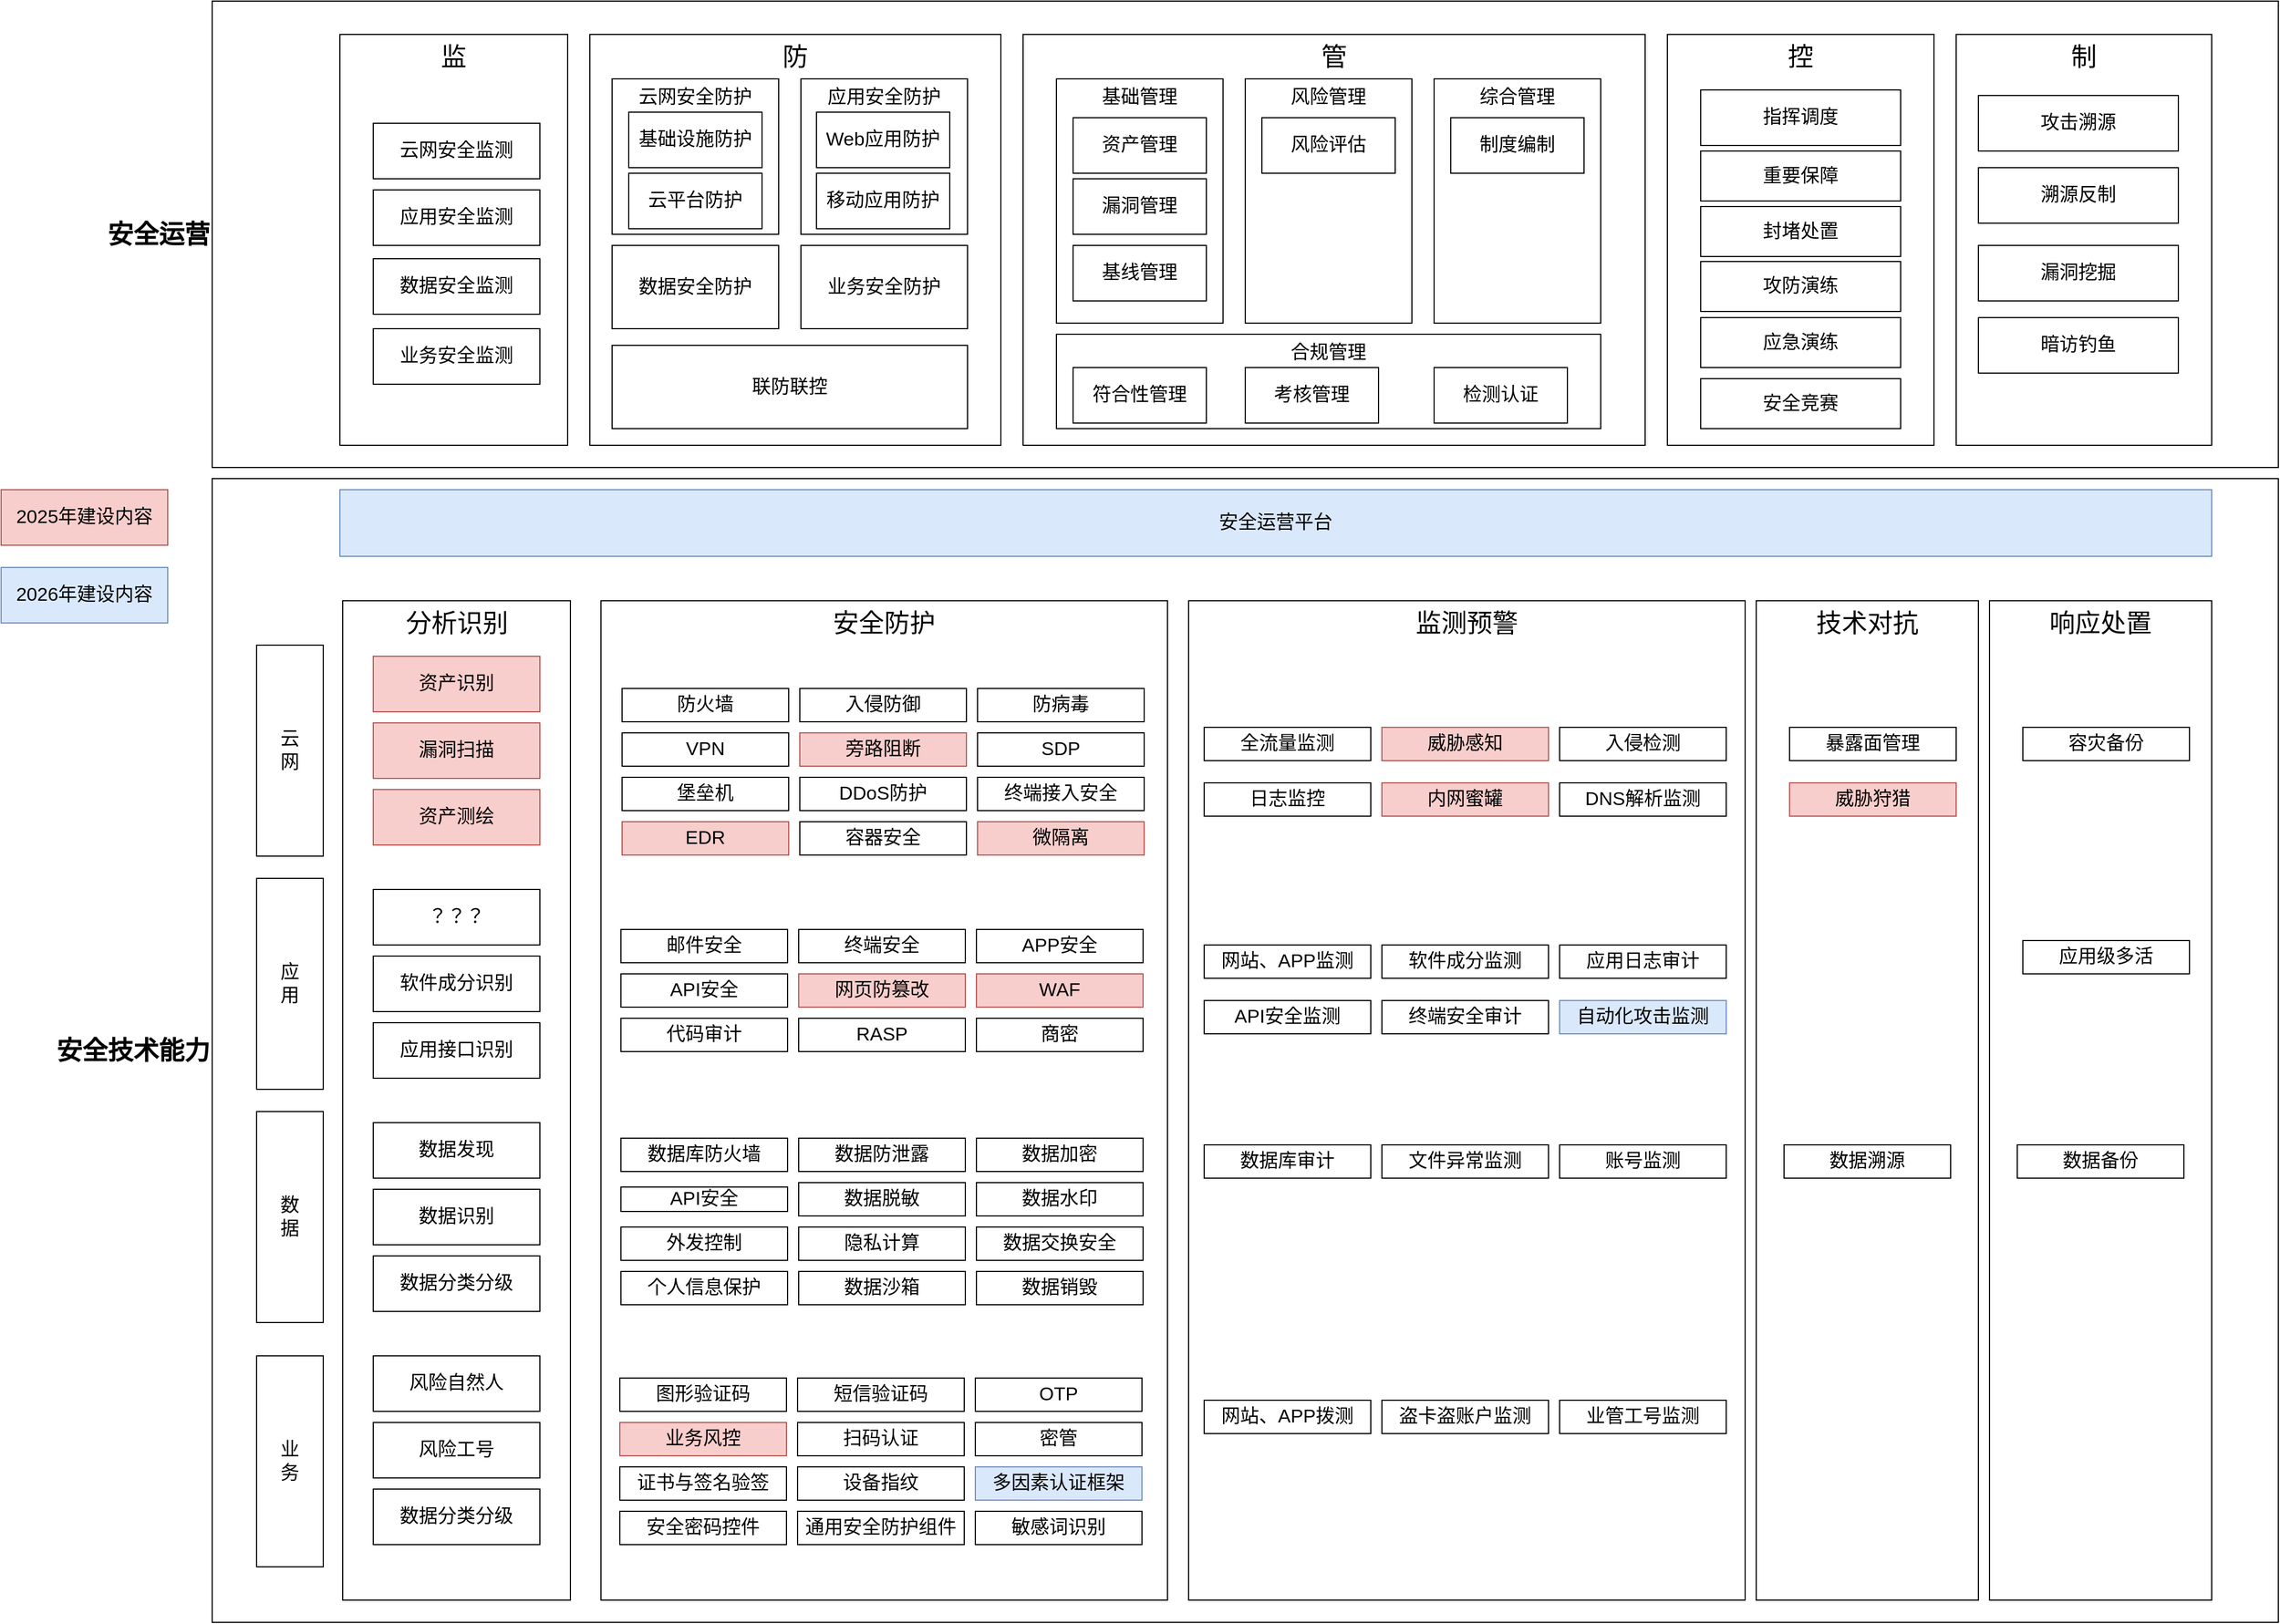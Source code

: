 <mxfile version="24.7.17" pages="2">
  <diagram name="第 1 页" id="ClOAd1XYvCxr8NZ8p0QV">
    <mxGraphModel grid="1" page="1" gridSize="10" guides="1" tooltips="1" connect="1" arrows="1" fold="1" pageScale="1" pageWidth="850" pageHeight="1100" math="0" shadow="0">
      <root>
        <mxCell id="0" />
        <mxCell id="1" parent="0" />
        <mxCell id="ONSPqAqh77pXOB1-c3SY-159" value="&lt;span style=&quot;font-size: 23px;&quot;&gt;安全技术能力&lt;/span&gt;" style="rounded=0;whiteSpace=wrap;html=1;verticalAlign=middle;fontSize=23;fontStyle=1;labelPosition=left;verticalLabelPosition=middle;align=right;" vertex="1" parent="1">
          <mxGeometry y="580" width="1860" height="1030" as="geometry" />
        </mxCell>
        <mxCell id="ONSPqAqh77pXOB1-c3SY-158" value="&lt;span style=&quot;font-size: 23px;&quot;&gt;安全运营&lt;/span&gt;" style="rounded=0;whiteSpace=wrap;html=1;verticalAlign=middle;fontSize=23;fontStyle=1;labelPosition=left;verticalLabelPosition=middle;align=right;" vertex="1" parent="1">
          <mxGeometry y="150" width="1860" height="420" as="geometry" />
        </mxCell>
        <mxCell id="ONSPqAqh77pXOB1-c3SY-1" value="&lt;span style=&quot;font-size: 23px;&quot;&gt;监&lt;/span&gt;" style="rounded=0;whiteSpace=wrap;html=1;verticalAlign=top;fontSize=23;fontStyle=0" vertex="1" parent="1">
          <mxGeometry x="115" y="180" width="205" height="370" as="geometry" />
        </mxCell>
        <mxCell id="ONSPqAqh77pXOB1-c3SY-2" value="&lt;font style=&quot;font-size: 17px;&quot;&gt;云网安全监测&lt;/font&gt;" style="rounded=0;whiteSpace=wrap;html=1;fontStyle=0" vertex="1" parent="1">
          <mxGeometry x="145" y="260" width="150" height="50" as="geometry" />
        </mxCell>
        <mxCell id="ONSPqAqh77pXOB1-c3SY-3" value="&lt;font style=&quot;font-size: 17px;&quot;&gt;应用安全监测&lt;/font&gt;" style="rounded=0;whiteSpace=wrap;html=1;fontStyle=0" vertex="1" parent="1">
          <mxGeometry x="145" y="320" width="150" height="50" as="geometry" />
        </mxCell>
        <mxCell id="ONSPqAqh77pXOB1-c3SY-4" value="&lt;font style=&quot;font-size: 17px;&quot;&gt;数据安全监测&lt;/font&gt;" style="rounded=0;whiteSpace=wrap;html=1;fontStyle=0" vertex="1" parent="1">
          <mxGeometry x="145" y="382" width="150" height="50" as="geometry" />
        </mxCell>
        <mxCell id="ONSPqAqh77pXOB1-c3SY-5" value="&lt;font style=&quot;font-size: 17px;&quot;&gt;业务安全监测&lt;/font&gt;" style="rounded=0;whiteSpace=wrap;html=1;fontStyle=0" vertex="1" parent="1">
          <mxGeometry x="145" y="445" width="150" height="50" as="geometry" />
        </mxCell>
        <mxCell id="ONSPqAqh77pXOB1-c3SY-6" value="&lt;span style=&quot;font-size: 23px;&quot;&gt;防&lt;/span&gt;" style="rounded=0;whiteSpace=wrap;html=1;verticalAlign=top;fontSize=23;fontStyle=0" vertex="1" parent="1">
          <mxGeometry x="340" y="180" width="370" height="370" as="geometry" />
        </mxCell>
        <mxCell id="ONSPqAqh77pXOB1-c3SY-7" value="云网安全防护" style="rounded=0;whiteSpace=wrap;html=1;verticalAlign=top;fontSize=17;" vertex="1" parent="1">
          <mxGeometry x="360" y="220" width="150" height="140" as="geometry" />
        </mxCell>
        <mxCell id="ONSPqAqh77pXOB1-c3SY-8" value="应用安全防护" style="rounded=0;whiteSpace=wrap;html=1;verticalAlign=top;fontSize=17;" vertex="1" parent="1">
          <mxGeometry x="530" y="220" width="150" height="140" as="geometry" />
        </mxCell>
        <mxCell id="ONSPqAqh77pXOB1-c3SY-9" value="数据安全防护" style="rounded=0;whiteSpace=wrap;html=1;fontSize=17;" vertex="1" parent="1">
          <mxGeometry x="360" y="370" width="150" height="75" as="geometry" />
        </mxCell>
        <mxCell id="ONSPqAqh77pXOB1-c3SY-10" value="业务安全防护" style="rounded=0;whiteSpace=wrap;html=1;fontSize=17;" vertex="1" parent="1">
          <mxGeometry x="530" y="370" width="150" height="75" as="geometry" />
        </mxCell>
        <mxCell id="ONSPqAqh77pXOB1-c3SY-11" value="联防联控" style="rounded=0;whiteSpace=wrap;html=1;fontSize=17;" vertex="1" parent="1">
          <mxGeometry x="360" y="460" width="320" height="75" as="geometry" />
        </mxCell>
        <mxCell id="ONSPqAqh77pXOB1-c3SY-12" value="&lt;span style=&quot;font-size: 23px;&quot;&gt;管&lt;/span&gt;" style="rounded=0;whiteSpace=wrap;html=1;verticalAlign=top;fontSize=23;fontStyle=0" vertex="1" parent="1">
          <mxGeometry x="730" y="180" width="560" height="370" as="geometry" />
        </mxCell>
        <mxCell id="ONSPqAqh77pXOB1-c3SY-13" value="基础管理" style="rounded=0;whiteSpace=wrap;html=1;verticalAlign=top;fontSize=17;" vertex="1" parent="1">
          <mxGeometry x="760" y="220" width="150" height="220" as="geometry" />
        </mxCell>
        <mxCell id="ONSPqAqh77pXOB1-c3SY-14" value="风险管理" style="rounded=0;whiteSpace=wrap;html=1;verticalAlign=top;fontSize=17;" vertex="1" parent="1">
          <mxGeometry x="930" y="220" width="150" height="220" as="geometry" />
        </mxCell>
        <mxCell id="ONSPqAqh77pXOB1-c3SY-15" value="综合管理" style="rounded=0;whiteSpace=wrap;html=1;verticalAlign=top;fontSize=17;" vertex="1" parent="1">
          <mxGeometry x="1100" y="220" width="150" height="220" as="geometry" />
        </mxCell>
        <mxCell id="ONSPqAqh77pXOB1-c3SY-16" value="合规管理" style="rounded=0;whiteSpace=wrap;html=1;fontSize=17;verticalAlign=top;" vertex="1" parent="1">
          <mxGeometry x="760" y="450" width="490" height="85" as="geometry" />
        </mxCell>
        <mxCell id="ONSPqAqh77pXOB1-c3SY-17" value="&lt;span style=&quot;font-size: 23px;&quot;&gt;控&lt;/span&gt;" style="rounded=0;whiteSpace=wrap;html=1;verticalAlign=top;fontSize=23;fontStyle=0" vertex="1" parent="1">
          <mxGeometry x="1310" y="180" width="240" height="370" as="geometry" />
        </mxCell>
        <mxCell id="ONSPqAqh77pXOB1-c3SY-18" value="&lt;span style=&quot;font-size: 23px;&quot;&gt;制&lt;/span&gt;" style="rounded=0;whiteSpace=wrap;html=1;verticalAlign=top;fontSize=23;fontStyle=0" vertex="1" parent="1">
          <mxGeometry x="1570" y="180" width="230" height="370" as="geometry" />
        </mxCell>
        <mxCell id="ONSPqAqh77pXOB1-c3SY-19" value="指挥调度" style="rounded=0;whiteSpace=wrap;html=1;fontSize=17;" vertex="1" parent="1">
          <mxGeometry x="1340" y="230" width="180" height="50" as="geometry" />
        </mxCell>
        <mxCell id="ONSPqAqh77pXOB1-c3SY-21" value="重要保障" style="rounded=0;whiteSpace=wrap;html=1;fontSize=17;" vertex="1" parent="1">
          <mxGeometry x="1340" y="285" width="180" height="45" as="geometry" />
        </mxCell>
        <mxCell id="ONSPqAqh77pXOB1-c3SY-22" value="封堵处置" style="rounded=0;whiteSpace=wrap;html=1;fontSize=17;" vertex="1" parent="1">
          <mxGeometry x="1340" y="335" width="180" height="45" as="geometry" />
        </mxCell>
        <mxCell id="ONSPqAqh77pXOB1-c3SY-23" value="攻防演练" style="rounded=0;whiteSpace=wrap;html=1;fontSize=17;" vertex="1" parent="1">
          <mxGeometry x="1340" y="384.5" width="180" height="45" as="geometry" />
        </mxCell>
        <mxCell id="ONSPqAqh77pXOB1-c3SY-24" value="应急演练" style="rounded=0;whiteSpace=wrap;html=1;fontSize=17;" vertex="1" parent="1">
          <mxGeometry x="1340" y="435" width="180" height="45" as="geometry" />
        </mxCell>
        <mxCell id="ONSPqAqh77pXOB1-c3SY-25" value="安全竞赛" style="rounded=0;whiteSpace=wrap;html=1;fontSize=17;" vertex="1" parent="1">
          <mxGeometry x="1340" y="490" width="180" height="45" as="geometry" />
        </mxCell>
        <mxCell id="ONSPqAqh77pXOB1-c3SY-26" value="攻击溯源" style="rounded=0;whiteSpace=wrap;html=1;fontSize=17;" vertex="1" parent="1">
          <mxGeometry x="1590" y="235" width="180" height="50" as="geometry" />
        </mxCell>
        <mxCell id="ONSPqAqh77pXOB1-c3SY-27" value="溯源反制" style="rounded=0;whiteSpace=wrap;html=1;fontSize=17;" vertex="1" parent="1">
          <mxGeometry x="1590" y="300" width="180" height="50" as="geometry" />
        </mxCell>
        <mxCell id="ONSPqAqh77pXOB1-c3SY-28" value="漏洞挖掘" style="rounded=0;whiteSpace=wrap;html=1;fontSize=17;" vertex="1" parent="1">
          <mxGeometry x="1590" y="370" width="180" height="50" as="geometry" />
        </mxCell>
        <mxCell id="ONSPqAqh77pXOB1-c3SY-29" value="暗访钓鱼" style="rounded=0;whiteSpace=wrap;html=1;fontSize=17;" vertex="1" parent="1">
          <mxGeometry x="1590" y="435" width="180" height="50" as="geometry" />
        </mxCell>
        <mxCell id="ONSPqAqh77pXOB1-c3SY-30" value="安全运营平台" style="rounded=0;whiteSpace=wrap;html=1;fontSize=17;fillColor=#dae8fc;strokeColor=#6c8ebf;" vertex="1" parent="1">
          <mxGeometry x="115" y="590" width="1685" height="60" as="geometry" />
        </mxCell>
        <mxCell id="ONSPqAqh77pXOB1-c3SY-31" value="&lt;span style=&quot;font-size: 23px;&quot;&gt;分析识别&lt;/span&gt;" style="rounded=0;whiteSpace=wrap;html=1;verticalAlign=top;fontSize=23;fontStyle=0" vertex="1" parent="1">
          <mxGeometry x="117.5" y="690" width="205" height="900" as="geometry" />
        </mxCell>
        <mxCell id="ONSPqAqh77pXOB1-c3SY-32" value="&lt;font style=&quot;font-size: 17px;&quot;&gt;资产识别&lt;/font&gt;" style="rounded=0;whiteSpace=wrap;html=1;fontStyle=0;fillColor=#f8cecc;strokeColor=#b85450;" vertex="1" parent="1">
          <mxGeometry x="145" y="740" width="150" height="50" as="geometry" />
        </mxCell>
        <mxCell id="ONSPqAqh77pXOB1-c3SY-33" value="&lt;font style=&quot;font-size: 17px;&quot;&gt;漏洞扫描&lt;/font&gt;" style="rounded=0;whiteSpace=wrap;html=1;fontStyle=0;fillColor=#f8cecc;strokeColor=#b85450;" vertex="1" parent="1">
          <mxGeometry x="145" y="800" width="150" height="50" as="geometry" />
        </mxCell>
        <mxCell id="ONSPqAqh77pXOB1-c3SY-34" value="&lt;font style=&quot;font-size: 17px;&quot;&gt;资产测绘&lt;/font&gt;" style="rounded=0;whiteSpace=wrap;html=1;fontStyle=0;fillColor=#f8cecc;strokeColor=#b85450;" vertex="1" parent="1">
          <mxGeometry x="145" y="860" width="150" height="50" as="geometry" />
        </mxCell>
        <mxCell id="ONSPqAqh77pXOB1-c3SY-35" value="&lt;font style=&quot;font-size: 17px;&quot;&gt;？？？&lt;/font&gt;" style="rounded=0;whiteSpace=wrap;html=1;fontStyle=0" vertex="1" parent="1">
          <mxGeometry x="145" y="950" width="150" height="50" as="geometry" />
        </mxCell>
        <mxCell id="ONSPqAqh77pXOB1-c3SY-36" value="&lt;font style=&quot;font-size: 17px;&quot;&gt;软件成分识别&lt;/font&gt;" style="rounded=0;whiteSpace=wrap;html=1;fontStyle=0" vertex="1" parent="1">
          <mxGeometry x="145" y="1010" width="150" height="50" as="geometry" />
        </mxCell>
        <mxCell id="ONSPqAqh77pXOB1-c3SY-37" value="&lt;font style=&quot;font-size: 17px;&quot;&gt;应用接口识别&lt;/font&gt;" style="rounded=0;whiteSpace=wrap;html=1;fontStyle=0" vertex="1" parent="1">
          <mxGeometry x="145" y="1070" width="150" height="50" as="geometry" />
        </mxCell>
        <mxCell id="ONSPqAqh77pXOB1-c3SY-38" value="&lt;font style=&quot;font-size: 17px;&quot;&gt;数据发现&lt;/font&gt;" style="rounded=0;whiteSpace=wrap;html=1;fontStyle=0" vertex="1" parent="1">
          <mxGeometry x="145" y="1160" width="150" height="50" as="geometry" />
        </mxCell>
        <mxCell id="ONSPqAqh77pXOB1-c3SY-39" value="&lt;font style=&quot;font-size: 17px;&quot;&gt;数据识别&lt;/font&gt;" style="rounded=0;whiteSpace=wrap;html=1;fontStyle=0" vertex="1" parent="1">
          <mxGeometry x="145" y="1220" width="150" height="50" as="geometry" />
        </mxCell>
        <mxCell id="ONSPqAqh77pXOB1-c3SY-40" value="&lt;font style=&quot;font-size: 17px;&quot;&gt;数据分类分级&lt;/font&gt;" style="rounded=0;whiteSpace=wrap;html=1;fontStyle=0" vertex="1" parent="1">
          <mxGeometry x="145" y="1280" width="150" height="50" as="geometry" />
        </mxCell>
        <mxCell id="ONSPqAqh77pXOB1-c3SY-41" value="&lt;font style=&quot;font-size: 17px;&quot;&gt;风险自然人&lt;/font&gt;" style="rounded=0;whiteSpace=wrap;html=1;fontStyle=0" vertex="1" parent="1">
          <mxGeometry x="145" y="1370" width="150" height="50" as="geometry" />
        </mxCell>
        <mxCell id="ONSPqAqh77pXOB1-c3SY-42" value="&lt;font style=&quot;font-size: 17px;&quot;&gt;风险工号&lt;/font&gt;" style="rounded=0;whiteSpace=wrap;html=1;fontStyle=0" vertex="1" parent="1">
          <mxGeometry x="145" y="1430" width="150" height="50" as="geometry" />
        </mxCell>
        <mxCell id="ONSPqAqh77pXOB1-c3SY-43" value="&lt;font style=&quot;font-size: 17px;&quot;&gt;数据分类分级&lt;/font&gt;" style="rounded=0;whiteSpace=wrap;html=1;fontStyle=0" vertex="1" parent="1">
          <mxGeometry x="145" y="1490" width="150" height="50" as="geometry" />
        </mxCell>
        <mxCell id="ONSPqAqh77pXOB1-c3SY-44" value="业&lt;div style=&quot;font-size: 17px;&quot;&gt;务&lt;/div&gt;" style="rounded=0;whiteSpace=wrap;html=1;horizontal=1;fontSize=17;" vertex="1" parent="1">
          <mxGeometry x="40" y="1370" width="60" height="190" as="geometry" />
        </mxCell>
        <mxCell id="ONSPqAqh77pXOB1-c3SY-46" value="数&lt;div&gt;据&lt;/div&gt;" style="rounded=0;whiteSpace=wrap;html=1;horizontal=1;fontSize=17;" vertex="1" parent="1">
          <mxGeometry x="40" y="1150" width="60" height="190" as="geometry" />
        </mxCell>
        <mxCell id="ONSPqAqh77pXOB1-c3SY-47" value="应&lt;div&gt;用&lt;/div&gt;" style="rounded=0;whiteSpace=wrap;html=1;horizontal=1;fontSize=17;" vertex="1" parent="1">
          <mxGeometry x="40" y="940" width="60" height="190" as="geometry" />
        </mxCell>
        <mxCell id="ONSPqAqh77pXOB1-c3SY-48" value="云&lt;div&gt;网&lt;/div&gt;" style="rounded=0;whiteSpace=wrap;html=1;horizontal=1;fontSize=17;" vertex="1" parent="1">
          <mxGeometry x="40" y="730" width="60" height="190" as="geometry" />
        </mxCell>
        <mxCell id="ONSPqAqh77pXOB1-c3SY-49" value="&lt;span style=&quot;font-size: 23px;&quot;&gt;安全防护&lt;/span&gt;" style="rounded=0;whiteSpace=wrap;html=1;verticalAlign=top;fontSize=23;fontStyle=0" vertex="1" parent="1">
          <mxGeometry x="350" y="690" width="510" height="900" as="geometry" />
        </mxCell>
        <mxCell id="ONSPqAqh77pXOB1-c3SY-51" value="&lt;font style=&quot;font-size: 17px;&quot;&gt;防火墙&lt;/font&gt;" style="rounded=0;whiteSpace=wrap;html=1;fontStyle=0" vertex="1" parent="1">
          <mxGeometry x="369" y="769" width="150" height="30" as="geometry" />
        </mxCell>
        <mxCell id="ONSPqAqh77pXOB1-c3SY-52" value="&lt;font style=&quot;font-size: 17px;&quot;&gt;入侵防御&lt;/font&gt;" style="rounded=0;whiteSpace=wrap;html=1;fontStyle=0" vertex="1" parent="1">
          <mxGeometry x="529" y="769" width="150" height="30" as="geometry" />
        </mxCell>
        <mxCell id="ONSPqAqh77pXOB1-c3SY-53" value="&lt;span style=&quot;font-size: 17px;&quot;&gt;防病毒&lt;/span&gt;" style="rounded=0;whiteSpace=wrap;html=1;fontStyle=0" vertex="1" parent="1">
          <mxGeometry x="689" y="769" width="150" height="30" as="geometry" />
        </mxCell>
        <mxCell id="ONSPqAqh77pXOB1-c3SY-54" value="&lt;font style=&quot;font-size: 17px;&quot;&gt;VPN&lt;/font&gt;" style="rounded=0;whiteSpace=wrap;html=1;fontStyle=0" vertex="1" parent="1">
          <mxGeometry x="369" y="809" width="150" height="30" as="geometry" />
        </mxCell>
        <mxCell id="ONSPqAqh77pXOB1-c3SY-55" value="&lt;font style=&quot;font-size: 17px;&quot;&gt;旁路阻断&lt;/font&gt;" style="rounded=0;whiteSpace=wrap;html=1;fontStyle=0;fillColor=#f8cecc;strokeColor=#b85450;" vertex="1" parent="1">
          <mxGeometry x="529" y="809" width="150" height="30" as="geometry" />
        </mxCell>
        <mxCell id="ONSPqAqh77pXOB1-c3SY-56" value="&lt;font style=&quot;font-size: 17px;&quot;&gt;SDP&lt;/font&gt;" style="rounded=0;whiteSpace=wrap;html=1;fontStyle=0" vertex="1" parent="1">
          <mxGeometry x="689" y="809" width="150" height="30" as="geometry" />
        </mxCell>
        <mxCell id="ONSPqAqh77pXOB1-c3SY-57" value="&lt;font style=&quot;font-size: 17px;&quot;&gt;堡垒机&lt;/font&gt;" style="rounded=0;whiteSpace=wrap;html=1;fontStyle=0" vertex="1" parent="1">
          <mxGeometry x="369" y="849" width="150" height="30" as="geometry" />
        </mxCell>
        <mxCell id="ONSPqAqh77pXOB1-c3SY-58" value="&lt;font style=&quot;font-size: 17px;&quot;&gt;DDoS防护&lt;/font&gt;" style="rounded=0;whiteSpace=wrap;html=1;fontStyle=0" vertex="1" parent="1">
          <mxGeometry x="529" y="849" width="150" height="30" as="geometry" />
        </mxCell>
        <mxCell id="ONSPqAqh77pXOB1-c3SY-59" value="&lt;span style=&quot;font-size: 17px;&quot;&gt;终端接入安全&lt;/span&gt;" style="rounded=0;whiteSpace=wrap;html=1;fontStyle=0" vertex="1" parent="1">
          <mxGeometry x="689" y="849" width="150" height="30" as="geometry" />
        </mxCell>
        <mxCell id="ONSPqAqh77pXOB1-c3SY-60" value="&lt;font style=&quot;font-size: 17px;&quot;&gt;EDR&lt;/font&gt;" style="rounded=0;whiteSpace=wrap;html=1;fontStyle=0;fillColor=#f8cecc;strokeColor=#b85450;" vertex="1" parent="1">
          <mxGeometry x="369" y="889" width="150" height="30" as="geometry" />
        </mxCell>
        <mxCell id="ONSPqAqh77pXOB1-c3SY-61" value="&lt;font style=&quot;font-size: 17px;&quot;&gt;容器安全&lt;/font&gt;" style="rounded=0;whiteSpace=wrap;html=1;fontStyle=0" vertex="1" parent="1">
          <mxGeometry x="529" y="889" width="150" height="30" as="geometry" />
        </mxCell>
        <mxCell id="ONSPqAqh77pXOB1-c3SY-62" value="&lt;font style=&quot;font-size: 17px;&quot;&gt;微隔离&lt;/font&gt;" style="rounded=0;whiteSpace=wrap;html=1;fontStyle=0;fillColor=#f8cecc;strokeColor=#b85450;" vertex="1" parent="1">
          <mxGeometry x="689" y="889" width="150" height="30" as="geometry" />
        </mxCell>
        <mxCell id="ONSPqAqh77pXOB1-c3SY-64" value="&lt;font style=&quot;font-size: 17px;&quot;&gt;邮件安全&lt;/font&gt;" style="rounded=0;whiteSpace=wrap;html=1;fontStyle=0" vertex="1" parent="1">
          <mxGeometry x="368" y="986" width="150" height="30" as="geometry" />
        </mxCell>
        <mxCell id="ONSPqAqh77pXOB1-c3SY-65" value="&lt;font style=&quot;font-size: 17px;&quot;&gt;终端安全&lt;/font&gt;" style="rounded=0;whiteSpace=wrap;html=1;fontStyle=0" vertex="1" parent="1">
          <mxGeometry x="528" y="986" width="150" height="30" as="geometry" />
        </mxCell>
        <mxCell id="ONSPqAqh77pXOB1-c3SY-66" value="&lt;font style=&quot;font-size: 17px;&quot;&gt;APP安全&lt;/font&gt;" style="rounded=0;whiteSpace=wrap;html=1;fontStyle=0" vertex="1" parent="1">
          <mxGeometry x="688" y="986" width="150" height="30" as="geometry" />
        </mxCell>
        <mxCell id="ONSPqAqh77pXOB1-c3SY-67" value="&lt;font style=&quot;font-size: 17px;&quot;&gt;API安全&lt;/font&gt;" style="rounded=0;whiteSpace=wrap;html=1;fontStyle=0" vertex="1" parent="1">
          <mxGeometry x="368" y="1026" width="150" height="30" as="geometry" />
        </mxCell>
        <mxCell id="ONSPqAqh77pXOB1-c3SY-68" value="&lt;font style=&quot;font-size: 17px;&quot;&gt;网页防篡改&lt;/font&gt;" style="rounded=0;whiteSpace=wrap;html=1;fontStyle=0;fillColor=#f8cecc;strokeColor=#b85450;" vertex="1" parent="1">
          <mxGeometry x="528" y="1026" width="150" height="30" as="geometry" />
        </mxCell>
        <mxCell id="ONSPqAqh77pXOB1-c3SY-69" value="&lt;font style=&quot;font-size: 17px;&quot;&gt;WAF&lt;/font&gt;" style="rounded=0;whiteSpace=wrap;html=1;fontStyle=0;fillColor=#f8cecc;strokeColor=#b85450;" vertex="1" parent="1">
          <mxGeometry x="688" y="1026" width="150" height="30" as="geometry" />
        </mxCell>
        <mxCell id="ONSPqAqh77pXOB1-c3SY-70" value="&lt;font style=&quot;font-size: 17px;&quot;&gt;代码审计&lt;/font&gt;" style="rounded=0;whiteSpace=wrap;html=1;fontStyle=0" vertex="1" parent="1">
          <mxGeometry x="368" y="1066" width="150" height="30" as="geometry" />
        </mxCell>
        <mxCell id="ONSPqAqh77pXOB1-c3SY-71" value="&lt;font style=&quot;font-size: 17px;&quot;&gt;RASP&lt;/font&gt;" style="rounded=0;whiteSpace=wrap;html=1;fontStyle=0" vertex="1" parent="1">
          <mxGeometry x="528" y="1066" width="150" height="30" as="geometry" />
        </mxCell>
        <mxCell id="ONSPqAqh77pXOB1-c3SY-72" value="&lt;font style=&quot;font-size: 17px;&quot;&gt;商密&lt;/font&gt;" style="rounded=0;whiteSpace=wrap;html=1;fontStyle=0" vertex="1" parent="1">
          <mxGeometry x="688" y="1066" width="150" height="30" as="geometry" />
        </mxCell>
        <mxCell id="ONSPqAqh77pXOB1-c3SY-76" value="&lt;font style=&quot;font-size: 17px;&quot;&gt;数据库防火墙&lt;/font&gt;" style="rounded=0;whiteSpace=wrap;html=1;fontStyle=0" vertex="1" parent="1">
          <mxGeometry x="368" y="1174" width="150" height="30" as="geometry" />
        </mxCell>
        <mxCell id="ONSPqAqh77pXOB1-c3SY-77" value="&lt;span style=&quot;font-size: 17px;&quot;&gt;数据防泄露&lt;/span&gt;" style="rounded=0;whiteSpace=wrap;html=1;fontStyle=0" vertex="1" parent="1">
          <mxGeometry x="528" y="1174" width="150" height="30" as="geometry" />
        </mxCell>
        <mxCell id="ONSPqAqh77pXOB1-c3SY-78" value="&lt;font style=&quot;font-size: 17px;&quot;&gt;数据加密&lt;/font&gt;" style="rounded=0;whiteSpace=wrap;html=1;fontStyle=0" vertex="1" parent="1">
          <mxGeometry x="688" y="1174" width="150" height="30" as="geometry" />
        </mxCell>
        <mxCell id="ONSPqAqh77pXOB1-c3SY-79" value="&lt;font style=&quot;font-size: 17px;&quot;&gt;API安全&lt;/font&gt;" style="rounded=0;whiteSpace=wrap;html=1;fontStyle=0" vertex="1" parent="1">
          <mxGeometry x="368" y="1218" width="150" height="22" as="geometry" />
        </mxCell>
        <mxCell id="ONSPqAqh77pXOB1-c3SY-80" value="&lt;font style=&quot;font-size: 17px;&quot;&gt;数据脱敏&lt;/font&gt;" style="rounded=0;whiteSpace=wrap;html=1;fontStyle=0" vertex="1" parent="1">
          <mxGeometry x="528" y="1214" width="150" height="30" as="geometry" />
        </mxCell>
        <mxCell id="ONSPqAqh77pXOB1-c3SY-81" value="&lt;font style=&quot;font-size: 17px;&quot;&gt;数据水印&lt;/font&gt;" style="rounded=0;whiteSpace=wrap;html=1;fontStyle=0" vertex="1" parent="1">
          <mxGeometry x="688" y="1214" width="150" height="30" as="geometry" />
        </mxCell>
        <mxCell id="ONSPqAqh77pXOB1-c3SY-82" value="&lt;font style=&quot;font-size: 17px;&quot;&gt;外发控制&lt;/font&gt;" style="rounded=0;whiteSpace=wrap;html=1;fontStyle=0" vertex="1" parent="1">
          <mxGeometry x="368" y="1254" width="150" height="30" as="geometry" />
        </mxCell>
        <mxCell id="ONSPqAqh77pXOB1-c3SY-83" value="&lt;span style=&quot;font-size: 17px;&quot;&gt;隐私计算&lt;/span&gt;" style="rounded=0;whiteSpace=wrap;html=1;fontStyle=0" vertex="1" parent="1">
          <mxGeometry x="528" y="1254" width="150" height="30" as="geometry" />
        </mxCell>
        <mxCell id="ONSPqAqh77pXOB1-c3SY-84" value="&lt;font style=&quot;font-size: 17px;&quot;&gt;数据交换安全&lt;/font&gt;" style="rounded=0;whiteSpace=wrap;html=1;fontStyle=0" vertex="1" parent="1">
          <mxGeometry x="688" y="1254" width="150" height="30" as="geometry" />
        </mxCell>
        <mxCell id="ONSPqAqh77pXOB1-c3SY-85" value="&lt;font style=&quot;font-size: 17px;&quot;&gt;个人信息保护&lt;/font&gt;" style="rounded=0;whiteSpace=wrap;html=1;fontStyle=0" vertex="1" parent="1">
          <mxGeometry x="368" y="1294" width="150" height="30" as="geometry" />
        </mxCell>
        <mxCell id="ONSPqAqh77pXOB1-c3SY-86" value="&lt;font style=&quot;font-size: 17px;&quot;&gt;数据沙箱&lt;/font&gt;" style="rounded=0;whiteSpace=wrap;html=1;fontStyle=0" vertex="1" parent="1">
          <mxGeometry x="528" y="1294" width="150" height="30" as="geometry" />
        </mxCell>
        <mxCell id="ONSPqAqh77pXOB1-c3SY-87" value="&lt;font style=&quot;font-size: 17px;&quot;&gt;数据销毁&lt;/font&gt;" style="rounded=0;whiteSpace=wrap;html=1;fontStyle=0" vertex="1" parent="1">
          <mxGeometry x="688" y="1294" width="150" height="30" as="geometry" />
        </mxCell>
        <mxCell id="ONSPqAqh77pXOB1-c3SY-88" value="&lt;font style=&quot;font-size: 17px;&quot;&gt;图形验证码&lt;/font&gt;" style="rounded=0;whiteSpace=wrap;html=1;fontStyle=0" vertex="1" parent="1">
          <mxGeometry x="367" y="1390" width="150" height="30" as="geometry" />
        </mxCell>
        <mxCell id="ONSPqAqh77pXOB1-c3SY-89" value="&lt;font style=&quot;font-size: 17px;&quot;&gt;短信验证码&lt;/font&gt;" style="rounded=0;whiteSpace=wrap;html=1;fontStyle=0" vertex="1" parent="1">
          <mxGeometry x="527" y="1390" width="150" height="30" as="geometry" />
        </mxCell>
        <mxCell id="ONSPqAqh77pXOB1-c3SY-90" value="&lt;font style=&quot;font-size: 17px;&quot;&gt;OTP&lt;/font&gt;" style="rounded=0;whiteSpace=wrap;html=1;fontStyle=0" vertex="1" parent="1">
          <mxGeometry x="687" y="1390" width="150" height="30" as="geometry" />
        </mxCell>
        <mxCell id="ONSPqAqh77pXOB1-c3SY-93" value="&lt;font style=&quot;font-size: 17px;&quot;&gt;业务风控&lt;/font&gt;" style="rounded=0;whiteSpace=wrap;html=1;fontStyle=0;fillColor=#f8cecc;strokeColor=#b85450;" vertex="1" parent="1">
          <mxGeometry x="367" y="1430" width="150" height="30" as="geometry" />
        </mxCell>
        <mxCell id="ONSPqAqh77pXOB1-c3SY-94" value="&lt;font style=&quot;font-size: 17px;&quot;&gt;扫码认证&lt;/font&gt;" style="rounded=0;whiteSpace=wrap;html=1;fontStyle=0" vertex="1" parent="1">
          <mxGeometry x="527" y="1430" width="150" height="30" as="geometry" />
        </mxCell>
        <mxCell id="ONSPqAqh77pXOB1-c3SY-95" value="&lt;span style=&quot;font-size: 17px;&quot;&gt;密管&lt;/span&gt;" style="rounded=0;whiteSpace=wrap;html=1;fontStyle=0" vertex="1" parent="1">
          <mxGeometry x="687" y="1430" width="150" height="30" as="geometry" />
        </mxCell>
        <mxCell id="ONSPqAqh77pXOB1-c3SY-96" value="&lt;font style=&quot;font-size: 17px;&quot;&gt;证书与签名验签&lt;/font&gt;" style="rounded=0;whiteSpace=wrap;html=1;fontStyle=0" vertex="1" parent="1">
          <mxGeometry x="367" y="1470" width="150" height="30" as="geometry" />
        </mxCell>
        <mxCell id="ONSPqAqh77pXOB1-c3SY-97" value="&lt;span style=&quot;font-size: 17px;&quot;&gt;设备指纹&lt;/span&gt;" style="rounded=0;whiteSpace=wrap;html=1;fontStyle=0" vertex="1" parent="1">
          <mxGeometry x="527" y="1470" width="150" height="30" as="geometry" />
        </mxCell>
        <mxCell id="ONSPqAqh77pXOB1-c3SY-98" value="&lt;font style=&quot;font-size: 17px;&quot;&gt;多因素认证框架&lt;/font&gt;" style="rounded=0;whiteSpace=wrap;html=1;fontStyle=0;fillColor=#dae8fc;strokeColor=#6c8ebf;" vertex="1" parent="1">
          <mxGeometry x="687" y="1470" width="150" height="30" as="geometry" />
        </mxCell>
        <mxCell id="ONSPqAqh77pXOB1-c3SY-99" value="&lt;font style=&quot;font-size: 17px;&quot;&gt;安全密码控件&lt;/font&gt;" style="rounded=0;whiteSpace=wrap;html=1;fontStyle=0" vertex="1" parent="1">
          <mxGeometry x="367" y="1510" width="150" height="30" as="geometry" />
        </mxCell>
        <mxCell id="ONSPqAqh77pXOB1-c3SY-100" value="&lt;span style=&quot;font-size: 17px;&quot;&gt;通用安全防护组件&lt;/span&gt;" style="rounded=0;whiteSpace=wrap;html=1;fontStyle=0" vertex="1" parent="1">
          <mxGeometry x="527" y="1510" width="150" height="30" as="geometry" />
        </mxCell>
        <mxCell id="ONSPqAqh77pXOB1-c3SY-101" value="&lt;font style=&quot;font-size: 17px;&quot;&gt;敏感词识别&lt;/font&gt;" style="rounded=0;whiteSpace=wrap;html=1;fontStyle=0" vertex="1" parent="1">
          <mxGeometry x="687" y="1510" width="150" height="30" as="geometry" />
        </mxCell>
        <mxCell id="ONSPqAqh77pXOB1-c3SY-102" value="&lt;span style=&quot;font-size: 23px;&quot;&gt;监测预警&lt;/span&gt;" style="rounded=0;whiteSpace=wrap;html=1;verticalAlign=top;fontSize=23;fontStyle=0" vertex="1" parent="1">
          <mxGeometry x="879" y="690" width="501" height="900" as="geometry" />
        </mxCell>
        <mxCell id="ONSPqAqh77pXOB1-c3SY-116" value="&lt;font style=&quot;font-size: 17px;&quot;&gt;全流量监测&lt;/font&gt;" style="rounded=0;whiteSpace=wrap;html=1;fontStyle=0" vertex="1" parent="1">
          <mxGeometry x="893" y="804" width="150" height="30" as="geometry" />
        </mxCell>
        <mxCell id="ONSPqAqh77pXOB1-c3SY-117" value="&lt;font style=&quot;font-size: 17px;&quot;&gt;威胁感知&lt;/font&gt;" style="rounded=0;whiteSpace=wrap;html=1;fontStyle=0;fillColor=#f8cecc;strokeColor=#b85450;" vertex="1" parent="1">
          <mxGeometry x="1053" y="804" width="150" height="30" as="geometry" />
        </mxCell>
        <mxCell id="ONSPqAqh77pXOB1-c3SY-118" value="&lt;span style=&quot;font-size: 17px;&quot;&gt;入侵检测&lt;/span&gt;" style="rounded=0;whiteSpace=wrap;html=1;fontStyle=0" vertex="1" parent="1">
          <mxGeometry x="1213" y="804" width="150" height="30" as="geometry" />
        </mxCell>
        <mxCell id="ONSPqAqh77pXOB1-c3SY-119" value="&lt;font style=&quot;font-size: 17px;&quot;&gt;日志监控&lt;/font&gt;" style="rounded=0;whiteSpace=wrap;html=1;fontStyle=0" vertex="1" parent="1">
          <mxGeometry x="893" y="854" width="150" height="30" as="geometry" />
        </mxCell>
        <mxCell id="ONSPqAqh77pXOB1-c3SY-120" value="&lt;font style=&quot;font-size: 17px;&quot;&gt;内网蜜罐&lt;/font&gt;" style="rounded=0;whiteSpace=wrap;html=1;fontStyle=0;fillColor=#f8cecc;strokeColor=#b85450;" vertex="1" parent="1">
          <mxGeometry x="1053" y="854" width="150" height="30" as="geometry" />
        </mxCell>
        <mxCell id="ONSPqAqh77pXOB1-c3SY-121" value="&lt;span style=&quot;font-size: 17px;&quot;&gt;DNS解析监测&lt;/span&gt;" style="rounded=0;whiteSpace=wrap;html=1;fontStyle=0" vertex="1" parent="1">
          <mxGeometry x="1213" y="854" width="150" height="30" as="geometry" />
        </mxCell>
        <mxCell id="ONSPqAqh77pXOB1-c3SY-122" value="&lt;font style=&quot;font-size: 17px;&quot;&gt;网站、APP监测&lt;/font&gt;" style="rounded=0;whiteSpace=wrap;html=1;fontStyle=0" vertex="1" parent="1">
          <mxGeometry x="893" y="1000" width="150" height="30" as="geometry" />
        </mxCell>
        <mxCell id="ONSPqAqh77pXOB1-c3SY-123" value="&lt;font style=&quot;font-size: 17px;&quot;&gt;软件成分监测&lt;/font&gt;" style="rounded=0;whiteSpace=wrap;html=1;fontStyle=0" vertex="1" parent="1">
          <mxGeometry x="1053" y="1000" width="150" height="30" as="geometry" />
        </mxCell>
        <mxCell id="ONSPqAqh77pXOB1-c3SY-124" value="&lt;span style=&quot;font-size: 17px;&quot;&gt;应用日志审计&lt;/span&gt;" style="rounded=0;whiteSpace=wrap;html=1;fontStyle=0" vertex="1" parent="1">
          <mxGeometry x="1213" y="1000" width="150" height="30" as="geometry" />
        </mxCell>
        <mxCell id="ONSPqAqh77pXOB1-c3SY-125" value="&lt;font style=&quot;font-size: 17px;&quot;&gt;API安全监测&lt;/font&gt;" style="rounded=0;whiteSpace=wrap;html=1;fontStyle=0" vertex="1" parent="1">
          <mxGeometry x="893" y="1050" width="150" height="30" as="geometry" />
        </mxCell>
        <mxCell id="ONSPqAqh77pXOB1-c3SY-126" value="&lt;font style=&quot;font-size: 17px;&quot;&gt;终端安全审计&lt;/font&gt;" style="rounded=0;whiteSpace=wrap;html=1;fontStyle=0" vertex="1" parent="1">
          <mxGeometry x="1053" y="1050" width="150" height="30" as="geometry" />
        </mxCell>
        <mxCell id="ONSPqAqh77pXOB1-c3SY-127" value="&lt;span style=&quot;font-size: 17px;&quot;&gt;自动化攻击监测&lt;/span&gt;" style="rounded=0;whiteSpace=wrap;html=1;fontStyle=0;fillColor=#dae8fc;strokeColor=#6c8ebf;" vertex="1" parent="1">
          <mxGeometry x="1213" y="1050" width="150" height="30" as="geometry" />
        </mxCell>
        <mxCell id="ONSPqAqh77pXOB1-c3SY-128" value="&lt;font style=&quot;font-size: 17px;&quot;&gt;数据库审计&lt;/font&gt;" style="rounded=0;whiteSpace=wrap;html=1;fontStyle=0" vertex="1" parent="1">
          <mxGeometry x="893" y="1180" width="150" height="30" as="geometry" />
        </mxCell>
        <mxCell id="ONSPqAqh77pXOB1-c3SY-129" value="&lt;span style=&quot;font-size: 17px;&quot;&gt;文件异常监测&lt;/span&gt;" style="rounded=0;whiteSpace=wrap;html=1;fontStyle=0" vertex="1" parent="1">
          <mxGeometry x="1053" y="1180" width="150" height="30" as="geometry" />
        </mxCell>
        <mxCell id="ONSPqAqh77pXOB1-c3SY-130" value="&lt;font style=&quot;font-size: 17px;&quot;&gt;账号监测&lt;/font&gt;" style="rounded=0;whiteSpace=wrap;html=1;fontStyle=0" vertex="1" parent="1">
          <mxGeometry x="1213" y="1180" width="150" height="30" as="geometry" />
        </mxCell>
        <mxCell id="ONSPqAqh77pXOB1-c3SY-131" value="&lt;font style=&quot;font-size: 17px;&quot;&gt;网站、APP拨测&lt;/font&gt;" style="rounded=0;whiteSpace=wrap;html=1;fontStyle=0" vertex="1" parent="1">
          <mxGeometry x="893" y="1410" width="150" height="30" as="geometry" />
        </mxCell>
        <mxCell id="ONSPqAqh77pXOB1-c3SY-132" value="&lt;span style=&quot;font-size: 17px;&quot;&gt;盗卡盗账户监测&lt;/span&gt;" style="rounded=0;whiteSpace=wrap;html=1;fontStyle=0" vertex="1" parent="1">
          <mxGeometry x="1053" y="1410" width="150" height="30" as="geometry" />
        </mxCell>
        <mxCell id="ONSPqAqh77pXOB1-c3SY-133" value="&lt;span style=&quot;font-size: 17px;&quot;&gt;业管工号监测&lt;/span&gt;" style="rounded=0;whiteSpace=wrap;html=1;fontStyle=0" vertex="1" parent="1">
          <mxGeometry x="1213" y="1410" width="150" height="30" as="geometry" />
        </mxCell>
        <mxCell id="ONSPqAqh77pXOB1-c3SY-134" value="&lt;span style=&quot;font-size: 23px;&quot;&gt;技术对抗&lt;/span&gt;" style="rounded=0;whiteSpace=wrap;html=1;verticalAlign=top;fontSize=23;fontStyle=0" vertex="1" parent="1">
          <mxGeometry x="1390" y="690" width="200" height="900" as="geometry" />
        </mxCell>
        <mxCell id="ONSPqAqh77pXOB1-c3SY-135" value="&lt;span style=&quot;font-size: 23px;&quot;&gt;响应处置&lt;/span&gt;" style="rounded=0;whiteSpace=wrap;html=1;verticalAlign=top;fontSize=23;fontStyle=0" vertex="1" parent="1">
          <mxGeometry x="1600" y="690" width="200" height="900" as="geometry" />
        </mxCell>
        <mxCell id="ONSPqAqh77pXOB1-c3SY-138" value="&lt;span style=&quot;font-size: 17px;&quot;&gt;暴露面管理&lt;/span&gt;" style="rounded=0;whiteSpace=wrap;html=1;fontStyle=0" vertex="1" parent="1">
          <mxGeometry x="1420" y="804" width="150" height="30" as="geometry" />
        </mxCell>
        <mxCell id="ONSPqAqh77pXOB1-c3SY-139" value="&lt;span style=&quot;font-size: 17px;&quot;&gt;威胁狩猎&lt;/span&gt;" style="rounded=0;whiteSpace=wrap;html=1;fontStyle=0;fillColor=#f8cecc;strokeColor=#b85450;" vertex="1" parent="1">
          <mxGeometry x="1420" y="854" width="150" height="30" as="geometry" />
        </mxCell>
        <mxCell id="ONSPqAqh77pXOB1-c3SY-140" value="&lt;span style=&quot;font-size: 17px;&quot;&gt;数据溯源&lt;/span&gt;" style="rounded=0;whiteSpace=wrap;html=1;fontStyle=0" vertex="1" parent="1">
          <mxGeometry x="1415" y="1180" width="150" height="30" as="geometry" />
        </mxCell>
        <mxCell id="ONSPqAqh77pXOB1-c3SY-141" value="&lt;span style=&quot;font-size: 17px;&quot;&gt;容灾备份&lt;/span&gt;" style="rounded=0;whiteSpace=wrap;html=1;fontStyle=0" vertex="1" parent="1">
          <mxGeometry x="1630" y="804" width="150" height="30" as="geometry" />
        </mxCell>
        <mxCell id="ONSPqAqh77pXOB1-c3SY-142" value="&lt;span style=&quot;font-size: 17px;&quot;&gt;数据备份&lt;/span&gt;" style="rounded=0;whiteSpace=wrap;html=1;fontStyle=0" vertex="1" parent="1">
          <mxGeometry x="1625" y="1180" width="150" height="30" as="geometry" />
        </mxCell>
        <mxCell id="ONSPqAqh77pXOB1-c3SY-144" value="&lt;span style=&quot;font-size: 17px;&quot;&gt;应用级多活&lt;/span&gt;" style="rounded=0;whiteSpace=wrap;html=1;fontStyle=0" vertex="1" parent="1">
          <mxGeometry x="1630" y="996" width="150" height="30" as="geometry" />
        </mxCell>
        <mxCell id="ONSPqAqh77pXOB1-c3SY-145" value="&lt;font style=&quot;font-size: 17px;&quot;&gt;基础设施防护&lt;/font&gt;" style="rounded=0;whiteSpace=wrap;html=1;fontStyle=0" vertex="1" parent="1">
          <mxGeometry x="375" y="250" width="120" height="50" as="geometry" />
        </mxCell>
        <mxCell id="ONSPqAqh77pXOB1-c3SY-146" value="&lt;font style=&quot;font-size: 17px;&quot;&gt;云平台防护&lt;/font&gt;" style="rounded=0;whiteSpace=wrap;html=1;fontStyle=0" vertex="1" parent="1">
          <mxGeometry x="375" y="305" width="120" height="50" as="geometry" />
        </mxCell>
        <mxCell id="ONSPqAqh77pXOB1-c3SY-147" value="&lt;font style=&quot;font-size: 17px;&quot;&gt;Web应用防护&lt;/font&gt;" style="rounded=0;whiteSpace=wrap;html=1;fontStyle=0" vertex="1" parent="1">
          <mxGeometry x="544" y="250" width="120" height="50" as="geometry" />
        </mxCell>
        <mxCell id="ONSPqAqh77pXOB1-c3SY-148" value="&lt;font style=&quot;font-size: 17px;&quot;&gt;移动应用防护&lt;/font&gt;" style="rounded=0;whiteSpace=wrap;html=1;fontStyle=0" vertex="1" parent="1">
          <mxGeometry x="544" y="305" width="120" height="50" as="geometry" />
        </mxCell>
        <mxCell id="ONSPqAqh77pXOB1-c3SY-149" value="&lt;font style=&quot;font-size: 17px;&quot;&gt;资产管理&lt;/font&gt;" style="rounded=0;whiteSpace=wrap;html=1;fontStyle=0" vertex="1" parent="1">
          <mxGeometry x="775" y="255" width="120" height="50" as="geometry" />
        </mxCell>
        <mxCell id="ONSPqAqh77pXOB1-c3SY-150" value="&lt;font style=&quot;font-size: 17px;&quot;&gt;漏洞管理&lt;/font&gt;" style="rounded=0;whiteSpace=wrap;html=1;fontStyle=0" vertex="1" parent="1">
          <mxGeometry x="775" y="310" width="120" height="50" as="geometry" />
        </mxCell>
        <mxCell id="ONSPqAqh77pXOB1-c3SY-151" value="&lt;font style=&quot;font-size: 17px;&quot;&gt;基线管理&lt;/font&gt;" style="rounded=0;whiteSpace=wrap;html=1;fontStyle=0" vertex="1" parent="1">
          <mxGeometry x="775" y="370" width="120" height="50" as="geometry" />
        </mxCell>
        <mxCell id="ONSPqAqh77pXOB1-c3SY-152" value="&lt;font style=&quot;font-size: 17px;&quot;&gt;风险评估&lt;/font&gt;" style="rounded=0;whiteSpace=wrap;html=1;fontStyle=0" vertex="1" parent="1">
          <mxGeometry x="945" y="255" width="120" height="50" as="geometry" />
        </mxCell>
        <mxCell id="ONSPqAqh77pXOB1-c3SY-153" value="&lt;span style=&quot;font-size: 17px;&quot;&gt;制度编制&lt;/span&gt;" style="rounded=0;whiteSpace=wrap;html=1;fontStyle=0" vertex="1" parent="1">
          <mxGeometry x="1115" y="255" width="120" height="50" as="geometry" />
        </mxCell>
        <mxCell id="ONSPqAqh77pXOB1-c3SY-154" value="&lt;span style=&quot;font-size: 17px;&quot;&gt;符合性管理&lt;/span&gt;" style="rounded=0;whiteSpace=wrap;html=1;fontStyle=0" vertex="1" parent="1">
          <mxGeometry x="775" y="480" width="120" height="50" as="geometry" />
        </mxCell>
        <mxCell id="ONSPqAqh77pXOB1-c3SY-155" value="&lt;span style=&quot;font-size: 17px;&quot;&gt;考核管理&lt;/span&gt;" style="rounded=0;whiteSpace=wrap;html=1;fontStyle=0" vertex="1" parent="1">
          <mxGeometry x="930" y="480" width="120" height="50" as="geometry" />
        </mxCell>
        <mxCell id="ONSPqAqh77pXOB1-c3SY-156" value="&lt;span style=&quot;font-size: 17px;&quot;&gt;检测认证&lt;/span&gt;" style="rounded=0;whiteSpace=wrap;html=1;fontStyle=0" vertex="1" parent="1">
          <mxGeometry x="1100" y="480" width="120" height="50" as="geometry" />
        </mxCell>
        <mxCell id="ONSPqAqh77pXOB1-c3SY-164" value="&lt;font style=&quot;font-size: 17px;&quot;&gt;2025年建设内容&lt;/font&gt;" style="rounded=0;whiteSpace=wrap;html=1;fontStyle=0;fillColor=#f8cecc;strokeColor=#b85450;" vertex="1" parent="1">
          <mxGeometry x="-190" y="590" width="150" height="50" as="geometry" />
        </mxCell>
        <mxCell id="ONSPqAqh77pXOB1-c3SY-165" value="&lt;font style=&quot;font-size: 17px;&quot;&gt;2026年建设内容&lt;/font&gt;" style="rounded=0;whiteSpace=wrap;html=1;fontStyle=0;fillColor=#dae8fc;strokeColor=#6c8ebf;" vertex="1" parent="1">
          <mxGeometry x="-190" y="660" width="150" height="50" as="geometry" />
        </mxCell>
      </root>
    </mxGraphModel>
  </diagram>
  <diagram id="N7qC4AJkNpYy_1c7KcHu" name="云网安全">
    <mxGraphModel dx="2643" dy="975" grid="1" gridSize="10" guides="1" tooltips="1" connect="1" arrows="1" fold="1" page="1" pageScale="1" pageWidth="850" pageHeight="1100" math="0" shadow="0">
      <root>
        <mxCell id="0" />
        <mxCell id="1" parent="0" />
        <mxCell id="Zy4sHi2AkWRgO1luixwF-1" value="&lt;span style=&quot;font-size: 23px;&quot;&gt;分析识别&lt;/span&gt;" style="rounded=0;whiteSpace=wrap;html=1;verticalAlign=top;fontSize=23;fontStyle=0" vertex="1" parent="1">
          <mxGeometry x="117.5" y="690" width="205" height="280" as="geometry" />
        </mxCell>
        <mxCell id="Zy4sHi2AkWRgO1luixwF-2" value="&lt;font style=&quot;font-size: 17px;&quot;&gt;资产识别&lt;/font&gt;" style="rounded=0;whiteSpace=wrap;html=1;fontStyle=0;fillColor=#d5e8d4;strokeColor=#82b366;" vertex="1" parent="1">
          <mxGeometry x="145" y="740" width="150" height="50" as="geometry" />
        </mxCell>
        <mxCell id="Zy4sHi2AkWRgO1luixwF-3" value="&lt;font style=&quot;font-size: 17px;&quot;&gt;漏洞扫描&lt;/font&gt;" style="rounded=0;whiteSpace=wrap;html=1;fontStyle=0;fillColor=#d5e8d4;strokeColor=#82b366;" vertex="1" parent="1">
          <mxGeometry x="145" y="800" width="150" height="50" as="geometry" />
        </mxCell>
        <mxCell id="Zy4sHi2AkWRgO1luixwF-4" value="&lt;font style=&quot;font-size: 17px;&quot;&gt;资产测绘&lt;/font&gt;" style="rounded=0;whiteSpace=wrap;html=1;fontStyle=0;fillColor=#d5e8d4;strokeColor=#82b366;" vertex="1" parent="1">
          <mxGeometry x="145" y="860" width="150" height="50" as="geometry" />
        </mxCell>
        <mxCell id="wGWMqPW9OdZBMBWdpt7t-1" value="&lt;span style=&quot;font-size: 23px;&quot;&gt;安全防护&lt;/span&gt;" style="rounded=0;whiteSpace=wrap;html=1;verticalAlign=top;fontSize=23;fontStyle=0" vertex="1" parent="1">
          <mxGeometry x="329" y="690" width="391" height="280" as="geometry" />
        </mxCell>
        <mxCell id="wGWMqPW9OdZBMBWdpt7t-2" value="&lt;font style=&quot;font-size: 17px;&quot;&gt;防火墙&lt;/font&gt;" style="rounded=0;whiteSpace=wrap;html=1;fontStyle=0" vertex="1" parent="1">
          <mxGeometry x="369" y="740" width="150" height="30" as="geometry" />
        </mxCell>
        <mxCell id="wGWMqPW9OdZBMBWdpt7t-3" value="&lt;font style=&quot;font-size: 17px;&quot;&gt;入侵防御&lt;/font&gt;" style="rounded=0;whiteSpace=wrap;html=1;fontStyle=0" vertex="1" parent="1">
          <mxGeometry x="369" y="884" width="150" height="30" as="geometry" />
        </mxCell>
        <mxCell id="wGWMqPW9OdZBMBWdpt7t-4" value="&lt;span style=&quot;font-size: 17px;&quot;&gt;防病毒&lt;/span&gt;" style="rounded=0;whiteSpace=wrap;html=1;fontStyle=0" vertex="1" parent="1">
          <mxGeometry x="529" y="815" width="150" height="30" as="geometry" />
        </mxCell>
        <mxCell id="wGWMqPW9OdZBMBWdpt7t-5" value="&lt;font style=&quot;font-size: 17px;&quot;&gt;VPN&lt;/font&gt;" style="rounded=0;whiteSpace=wrap;html=1;fontStyle=0" vertex="1" parent="1">
          <mxGeometry x="369" y="779" width="150" height="30" as="geometry" />
        </mxCell>
        <mxCell id="wGWMqPW9OdZBMBWdpt7t-6" value="&lt;font style=&quot;font-size: 17px;&quot;&gt;旁路阻断&lt;/font&gt;" style="rounded=0;whiteSpace=wrap;html=1;fontStyle=0;fillColor=#f8cecc;strokeColor=#b85450;" vertex="1" parent="1">
          <mxGeometry x="369" y="919" width="150" height="30" as="geometry" />
        </mxCell>
        <mxCell id="wGWMqPW9OdZBMBWdpt7t-7" value="&lt;font style=&quot;font-size: 17px;&quot;&gt;SDP&lt;/font&gt;" style="rounded=0;whiteSpace=wrap;html=1;fontStyle=0" vertex="1" parent="1">
          <mxGeometry x="529" y="850" width="150" height="30" as="geometry" />
        </mxCell>
        <mxCell id="wGWMqPW9OdZBMBWdpt7t-8" value="&lt;font style=&quot;font-size: 17px;&quot;&gt;堡垒机&lt;/font&gt;" style="rounded=0;whiteSpace=wrap;html=1;fontStyle=0" vertex="1" parent="1">
          <mxGeometry x="369" y="815" width="150" height="30" as="geometry" />
        </mxCell>
        <mxCell id="wGWMqPW9OdZBMBWdpt7t-9" value="&lt;font style=&quot;font-size: 17px;&quot;&gt;DDoS防护&lt;/font&gt;" style="rounded=0;whiteSpace=wrap;html=1;fontStyle=0" vertex="1" parent="1">
          <mxGeometry x="529" y="740" width="150" height="30" as="geometry" />
        </mxCell>
        <mxCell id="wGWMqPW9OdZBMBWdpt7t-10" value="&lt;span style=&quot;font-size: 17px;&quot;&gt;终端接入安全&lt;/span&gt;" style="rounded=0;whiteSpace=wrap;html=1;fontStyle=0" vertex="1" parent="1">
          <mxGeometry x="529" y="884" width="150" height="30" as="geometry" />
        </mxCell>
        <mxCell id="wGWMqPW9OdZBMBWdpt7t-11" value="&lt;font style=&quot;font-size: 17px;&quot;&gt;EDR&lt;/font&gt;" style="rounded=0;whiteSpace=wrap;html=1;fontStyle=0;fillColor=#d5e8d4;strokeColor=#82b366;" vertex="1" parent="1">
          <mxGeometry x="369" y="850" width="150" height="30" as="geometry" />
        </mxCell>
        <mxCell id="wGWMqPW9OdZBMBWdpt7t-12" value="&lt;font style=&quot;font-size: 17px;&quot;&gt;容器安全&lt;/font&gt;" style="rounded=0;whiteSpace=wrap;html=1;fontStyle=0" vertex="1" parent="1">
          <mxGeometry x="529" y="779" width="150" height="30" as="geometry" />
        </mxCell>
        <mxCell id="wGWMqPW9OdZBMBWdpt7t-13" value="&lt;font style=&quot;font-size: 17px;&quot;&gt;微隔离&lt;/font&gt;" style="rounded=0;whiteSpace=wrap;html=1;fontStyle=0;fillColor=#d5e8d4;strokeColor=#82b366;" vertex="1" parent="1">
          <mxGeometry x="529" y="919" width="150" height="30" as="geometry" />
        </mxCell>
        <mxCell id="p6PFllsuHJO_OKM92la7-1" value="&lt;span style=&quot;font-size: 23px;&quot;&gt;监测预警&lt;/span&gt;" style="rounded=0;whiteSpace=wrap;html=1;verticalAlign=top;fontSize=23;fontStyle=0" vertex="1" parent="1">
          <mxGeometry x="730" y="690" width="210" height="280" as="geometry" />
        </mxCell>
        <mxCell id="p6PFllsuHJO_OKM92la7-2" value="&lt;font style=&quot;font-size: 17px;&quot;&gt;全流量监测&lt;/font&gt;" style="rounded=0;whiteSpace=wrap;html=1;fontStyle=0" vertex="1" parent="1">
          <mxGeometry x="760" y="740" width="150" height="30" as="geometry" />
        </mxCell>
        <mxCell id="p6PFllsuHJO_OKM92la7-3" value="&lt;font style=&quot;font-size: 17px;&quot;&gt;威胁感知&lt;/font&gt;" style="rounded=0;whiteSpace=wrap;html=1;fontStyle=0;fillColor=#f8cecc;strokeColor=#b85450;" vertex="1" parent="1">
          <mxGeometry x="760" y="810" width="150" height="30" as="geometry" />
        </mxCell>
        <mxCell id="p6PFllsuHJO_OKM92la7-4" value="&lt;span style=&quot;font-size: 17px;&quot;&gt;入侵检测&lt;/span&gt;" style="rounded=0;whiteSpace=wrap;html=1;fontStyle=0" vertex="1" parent="1">
          <mxGeometry x="760" y="880" width="150" height="30" as="geometry" />
        </mxCell>
        <mxCell id="p6PFllsuHJO_OKM92la7-5" value="&lt;font style=&quot;font-size: 17px;&quot;&gt;日志监控&lt;/font&gt;" style="rounded=0;whiteSpace=wrap;html=1;fontStyle=0" vertex="1" parent="1">
          <mxGeometry x="760" y="774" width="150" height="30" as="geometry" />
        </mxCell>
        <mxCell id="p6PFllsuHJO_OKM92la7-6" value="&lt;font style=&quot;font-size: 17px;&quot;&gt;内网蜜罐&lt;/font&gt;" style="rounded=0;whiteSpace=wrap;html=1;fontStyle=0;fillColor=#f8cecc;strokeColor=#b85450;" vertex="1" parent="1">
          <mxGeometry x="760" y="845" width="150" height="30" as="geometry" />
        </mxCell>
        <mxCell id="p6PFllsuHJO_OKM92la7-7" value="&lt;span style=&quot;font-size: 17px;&quot;&gt;DNS解析监测&lt;/span&gt;" style="rounded=0;whiteSpace=wrap;html=1;fontStyle=0" vertex="1" parent="1">
          <mxGeometry x="760" y="919" width="150" height="30" as="geometry" />
        </mxCell>
        <mxCell id="p6PFllsuHJO_OKM92la7-8" value="&lt;span style=&quot;font-size: 23px;&quot;&gt;技术对抗&lt;/span&gt;" style="rounded=0;whiteSpace=wrap;html=1;verticalAlign=top;fontSize=23;fontStyle=0" vertex="1" parent="1">
          <mxGeometry x="950" y="690" width="200" height="280" as="geometry" />
        </mxCell>
        <mxCell id="p6PFllsuHJO_OKM92la7-9" value="&lt;span style=&quot;font-size: 17px;&quot;&gt;暴露面管理&lt;/span&gt;" style="rounded=0;whiteSpace=wrap;html=1;fontStyle=0" vertex="1" parent="1">
          <mxGeometry x="980" y="760" width="150" height="30" as="geometry" />
        </mxCell>
        <mxCell id="p6PFllsuHJO_OKM92la7-10" value="&lt;span style=&quot;font-size: 17px;&quot;&gt;威胁狩猎&lt;/span&gt;" style="rounded=0;whiteSpace=wrap;html=1;fontStyle=0;fillColor=#f8cecc;strokeColor=#b85450;" vertex="1" parent="1">
          <mxGeometry x="980" y="820" width="150" height="30" as="geometry" />
        </mxCell>
        <mxCell id="p6PFllsuHJO_OKM92la7-11" value="&lt;font style=&quot;font-size: 17px;&quot;&gt;2025年扩容&lt;/font&gt;" style="rounded=0;whiteSpace=wrap;html=1;fontStyle=0;fillColor=#d5e8d4;strokeColor=#82b366;" vertex="1" parent="1">
          <mxGeometry x="-50" y="740" width="150" height="50" as="geometry" />
        </mxCell>
        <mxCell id="p6PFllsuHJO_OKM92la7-12" value="&lt;font style=&quot;font-size: 17px;&quot;&gt;2025年新建&lt;/font&gt;" style="rounded=0;whiteSpace=wrap;html=1;fontStyle=0;fillColor=#f8cecc;strokeColor=#b85450;" vertex="1" parent="1">
          <mxGeometry x="-50" y="810" width="150" height="50" as="geometry" />
        </mxCell>
      </root>
    </mxGraphModel>
  </diagram>
</mxfile>
